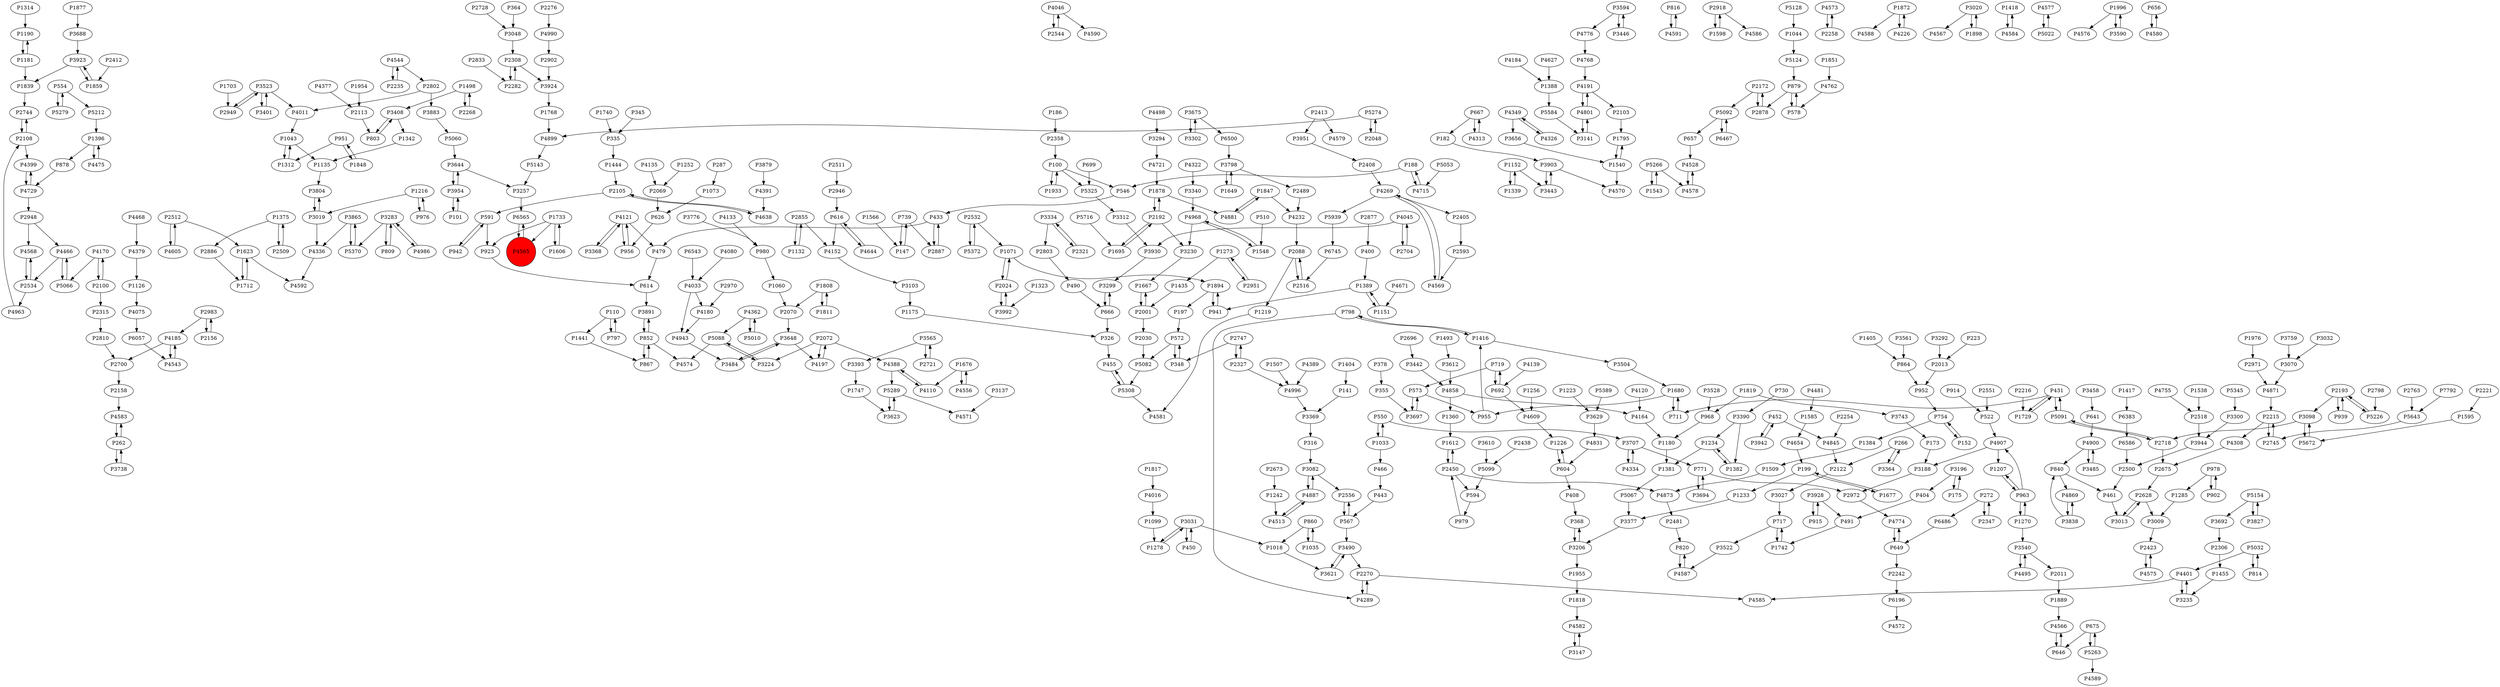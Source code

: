 digraph {
	P1190 -> P1181
	P3523 -> P2949
	P3031 -> P1278
	P6196 -> P4572
	P1043 -> P1312
	P1498 -> P3408
	P1126 -> P4075
	P3707 -> P4334
	P2971 -> P4871
	P4046 -> P2544
	P2103 -> P1795
	P591 -> P923
	P3188 -> P2972
	P4389 -> P4996
	P1712 -> P1623
	P2072 -> P4197
	P667 -> P182
	P2358 -> P100
	P816 -> P4591
	P2802 -> P3883
	P2696 -> P3442
	P3196 -> P404
	P666 -> P3299
	P2108 -> P2744
	P3031 -> P1018
	P3992 -> P2024
	P666 -> P326
	P2450 -> P4873
	P1819 -> P3743
	P3707 -> P771
	P4575 -> P2423
	P3048 -> P2308
	P1768 -> P4899
	P2327 -> P2747
	P939 -> P2193
	P4481 -> P1585
	P404 -> P491
	P951 -> P1848
	P604 -> P1226
	P2918 -> P1598
	P4776 -> P4768
	P1747 -> P3623
	P1848 -> P951
	P616 -> P4644
	P1216 -> P3019
	P2088 -> P2516
	P3838 -> P840
	P4033 -> P4180
	P4197 -> P2072
	P3082 -> P4887
	P4401 -> P4585
	P6565 -> P4565
	P5308 -> P455
	P840 -> P461
	P4399 -> P4729
	P2192 -> P3230
	P646 -> P4566
	P1219 -> P4581
	P3954 -> P101
	P2747 -> P2327
	P1676 -> P4556
	P5092 -> P657
	P3648 -> P4197
	P266 -> P3364
	P2700 -> P2158
	P4391 -> P4638
	P2534 -> P4963
	P4871 -> P2215
	P3798 -> P1649
	P2011 -> P1889
	P4729 -> P4399
	P1033 -> P466
	P4349 -> P3656
	P3408 -> P1342
	P5289 -> P3623
	P4544 -> P2802
	P2108 -> P4399
	P2763 -> P5643
	P675 -> P646
	P3302 -> P3675
	P4232 -> P2088
	P1388 -> P5584
	P3883 -> P5060
	P1894 -> P197
	P335 -> P1444
	P5128 -> P1044
	P4170 -> P2100
	P4968 -> P3230
	P4899 -> P5143
	P5643 -> P2745
	P754 -> P1384
	P798 -> P4289
	P3401 -> P3523
	P5325 -> P3312
	P1384 -> P1509
	P4801 -> P3141
	P4990 -> P2902
	P455 -> P5308
	P572 -> P5082
	P1389 -> P1151
	P1404 -> P141
	P3891 -> P852
	P550 -> P1033
	P408 -> P368
	P4715 -> P188
	P2070 -> P3648
	P1878 -> P2192
	P1894 -> P941
	P6745 -> P2516
	P4566 -> P646
	P739 -> P147
	P2072 -> P3224
	P4121 -> P479
	P1877 -> P3688
	P1339 -> P1152
	P4583 -> P262
	P567 -> P2556
	P1242 -> P4513
	P4573 -> P2258
	P490 -> P666
	P1598 -> P2918
	P1044 -> P5124
	P3504 -> P1680
	P2949 -> P3523
	P5060 -> P3644
	P1416 -> P3504
	P2423 -> P4575
	P5266 -> P1543
	P3283 -> P809
	P355 -> P3697
	P3594 -> P3446
	P1493 -> P3612
	P2886 -> P1712
	P3951 -> P2408
	P719 -> P573
	P4349 -> P4326
	P4556 -> P1676
	P2532 -> P5372
	P4845 -> P2122
	P4322 -> P3340
	P4120 -> P4164
	P1612 -> P2450
	P699 -> P5325
	P4801 -> P4191
	P914 -> P522
	P5308 -> P4581
	P3540 -> P2011
	P979 -> P2450
	P1273 -> P1435
	P3644 -> P3954
	P2306 -> P1455
	P3621 -> P3490
	P1808 -> P1811
	P3458 -> P641
	P3257 -> P6565
	P3942 -> P452
	P1872 -> P4588
	P3923 -> P1859
	P1099 -> P1278
	P867 -> P852
	P554 -> P5279
	P461 -> P3013
	P955 -> P1416
	P1071 -> P1894
	P1256 -> P4609
	P5716 -> P1695
	P1509 -> P4873
	P4269 -> P4569
	P1360 -> P1612
	P915 -> P3928
	P923 -> P614
	P864 -> P952
	P3924 -> P1768
	P1729 -> P431
	P326 -> P455
	P3594 -> P4776
	P100 -> P1933
	P2321 -> P3334
	P4226 -> P1872
	P626 -> P956
	P2105 -> P4638
	P5226 -> P2193
	P2268 -> P1498
	P1312 -> P1043
	P649 -> P2242
	P3442 -> P4858
	P2450 -> P594
	P3020 -> P4567
	P5082 -> P5308
	P3196 -> P175
	P3013 -> P2628
	P272 -> P6486
	P4644 -> P616
	P101 -> P3954
	P4544 -> P2235
	P6586 -> P2500
	P1548 -> P4968
	P3644 -> P3257
	P1396 -> P4475
	P2878 -> P2172
	P4045 -> P3930
	P3312 -> P3930
	P2512 -> P1623
	P4139 -> P692
	P3540 -> P4495
	P3688 -> P3923
	P4336 -> P4592
	P860 -> P1018
	P3103 -> P1175
	P2946 -> P616
	P2918 -> P4586
	P2948 -> P4568
	P1381 -> P5067
	P1273 -> P2951
	P4638 -> P2105
	P1018 -> P3621
	P3692 -> P2306
	P4033 -> P4943
	P4466 -> P5066
	P1223 -> P3629
	P573 -> P3697
	P1740 -> P335
	P820 -> P4587
	P2855 -> P4152
	P1933 -> P100
	P5372 -> P2532
	P1733 -> P923
	P2551 -> P522
	P5067 -> P3377
	P443 -> P567
	P141 -> P3369
	P4858 -> P1360
	P4831 -> P604
	P1234 -> P1382
	P1132 -> P2855
	P2122 -> P3027
	P3776 -> P980
	P1498 -> P2268
	P4568 -> P2534
	P1733 -> P4565
	P1418 -> P4584
	P3697 -> P573
	P4191 -> P4801
	P3490 -> P3621
	P110 -> P1441
	P1676 -> P4110
	P4963 -> P2108
	P3019 -> P4336
	P2158 -> P4583
	P2069 -> P626
	P798 -> P1416
	P5066 -> P4466
	P4289 -> P2270
	P3393 -> P1747
	P902 -> P978
	P1382 -> P1234
	P6467 -> P5092
	P1455 -> P3235
	P1680 -> P955
	P2156 -> P2983
	P2408 -> P4269
	P667 -> P4313
	P1435 -> P2001
	P4584 -> P1418
	P649 -> P4774
	P4388 -> P5289
	P4080 -> P4033
	P4313 -> P667
	P4577 -> P5022
	P1405 -> P864
	P522 -> P4907
	P2192 -> P1878
	P771 -> P2972
	P3798 -> P2489
	P4887 -> P3082
	P4362 -> P5010
	P5370 -> P3865
	P4269 -> P5939
	P5032 -> P814
	P2413 -> P4579
	P4362 -> P5088
	P1817 -> P4016
	P4986 -> P3283
	P5022 -> P4577
	P3224 -> P5088
	P4591 -> P816
	P809 -> P3283
	P4185 -> P4543
	P3283 -> P4986
	P1847 -> P4232
	P2810 -> P2700
	P2030 -> P5082
	P1733 -> P1606
	P2413 -> P3951
	P6383 -> P6586
	P3390 -> P1234
	P1566 -> P147
	P1847 -> P4881
	P2193 -> P3098
	P2113 -> P803
	P3283 -> P5370
	P3082 -> P2556
	P730 -> P3390
	P5032 -> P4401
	P4858 -> P4164
	P186 -> P2358
	P452 -> P4845
	P797 -> P110
	P616 -> P4152
	P2593 -> P4569
	P692 -> P4609
	P5091 -> P2718
	P4185 -> P2700
	P3612 -> P4858
	P771 -> P3694
	P4133 -> P980
	P3523 -> P4011
	P2072 -> P4388
	P4135 -> P2069
	P2747 -> P348
	P4609 -> P1226
	P3334 -> P2321
	P2282 -> P2308
	P5154 -> P3827
	P2105 -> P591
	P6486 -> P649
	P4495 -> P3540
	P4907 -> P3188
	P4475 -> P1396
	P3865 -> P4336
	P1396 -> P878
	P3235 -> P4401
	P3903 -> P3443
	P4869 -> P3838
	P2215 -> P2745
	P348 -> P572
	P1872 -> P4226
	P5266 -> P4578
	P4016 -> P1099
	P4401 -> P3235
	P1207 -> P963
	P2438 -> P5099
	P2532 -> P1071
	P879 -> P578
	P578 -> P879
	P942 -> P591
	P2489 -> P4232
	P572 -> P348
	P3954 -> P3644
	P3098 -> P2718
	P3944 -> P2500
	P1270 -> P3540
	P4881 -> P1847
	P1234 -> P1381
	P400 -> P1389
	P147 -> P739
	P4543 -> P4185
	P2013 -> P952
	P3928 -> P491
	P182 -> P3903
	P1060 -> P2070
	P3408 -> P803
	P3032 -> P3070
	P3031 -> P450
	P5274 -> P4899
	P2450 -> P1612
	P1314 -> P1190
	P3340 -> P4968
	P2100 -> P4170
	P2215 -> P4308
	P3879 -> P4391
	P3523 -> P3401
	P4046 -> P4590
	P2001 -> P2030
	P2172 -> P2878
	P2172 -> P5092
	P1742 -> P717
	P2833 -> P2282
	P1180 -> P1381
	P963 -> P1207
	P1851 -> P4762
	P4180 -> P4943
	P1818 -> P4582
	P431 -> P5091
	P2511 -> P2946
	P4774 -> P649
	P188 -> P546
	P2088 -> P1219
	P1954 -> P2113
	P4768 -> P4191
	P2718 -> P2675
	P4164 -> P1180
	P1819 -> P968
	P510 -> P1548
	P2216 -> P1729
	P100 -> P546
	P197 -> P572
	P4334 -> P3707
	P717 -> P3522
	P4578 -> P4528
	P573 -> P955
	P431 -> P1729
	P2983 -> P4185
	P3334 -> P2803
	P1667 -> P2001
	P1649 -> P3798
	P952 -> P754
	P5939 -> P6745
	P2500 -> P461
	P3141 -> P4801
	P1996 -> P4576
	P1252 -> P2069
	P2516 -> P2088
	P5212 -> P1396
	P4755 -> P2518
	P3230 -> P1667
	P100 -> P5325
	P5279 -> P554
	P5124 -> P879
	P188 -> P4715
	P3443 -> P3903
	P1181 -> P1839
	P3590 -> P1996
	P4377 -> P2113
	P951 -> P1312
	P4184 -> P1388
	P3206 -> P1955
	P1859 -> P3923
	P3565 -> P2721
	P1538 -> P2518
	P1035 -> P860
	P2718 -> P5091
	P3648 -> P3484
	P4900 -> P840
	P4762 -> P578
	P963 -> P4907
	P2887 -> P433
	P719 -> P692
	P3928 -> P915
	P2193 -> P939
	P1543 -> P5266
	P2802 -> P4011
	P1595 -> P5672
	P2728 -> P3048
	P2254 -> P4845
	P368 -> P3206
	P4565 -> P6565
	P1677 -> P199
	P2308 -> P2282
	P1996 -> P3590
	P554 -> P5212
	P1540 -> P4570
	P968 -> P1180
	P4468 -> P4379
	P5053 -> P4715
	P2556 -> P567
	P2534 -> P4568
	P1226 -> P604
	P1695 -> P2192
	P4045 -> P2704
	P452 -> P3942
	P3528 -> P968
	P1416 -> P798
	P852 -> P4574
	P2951 -> P1273
	P2544 -> P4046
	P3294 -> P4721
	P2512 -> P4605
	P199 -> P1233
	P3490 -> P2270
	P2744 -> P2108
	P3903 -> P4570
	P814 -> P5032
	P1703 -> P2949
	P2192 -> P1695
	P3027 -> P717
	P3827 -> P5154
	P1441 -> P867
	P4943 -> P3484
	P2798 -> P5226
	P3923 -> P1839
	P978 -> P902
	P1181 -> P1190
	P152 -> P754
	P3070 -> P4871
	P3377 -> P3206
	P3743 -> P173
	P978 -> P1285
	P3675 -> P3302
	P2405 -> P2593
	P3838 -> P4869
	P287 -> P1073
	P4326 -> P4349
	P1033 -> P550
	P2270 -> P4289
	P4873 -> P2481
	P1540 -> P1795
	P1152 -> P1339
	P546 -> P433
	P1375 -> P2509
	P878 -> P4729
	P1152 -> P3443
	P3020 -> P1898
	P2970 -> P4180
	P3610 -> P5099
	P4170 -> P5066
	P2948 -> P4466
	P4110 -> P4388
	P2877 -> P400
	P692 -> P719
	P656 -> P4580
	P2803 -> P490
	P4907 -> P1207
	P1135 -> P3804
	P5263 -> P4589
	P591 -> P942
	P567 -> P3490
	P2001 -> P1667
	P3694 -> P771
	P4379 -> P1126
	P5088 -> P4574
	P711 -> P1680
	P4582 -> P3147
	P1889 -> P4566
	P1216 -> P976
	P1795 -> P1540
	P2704 -> P4045
	P2983 -> P2156
	P2024 -> P1071
	P4627 -> P1388
	P4388 -> P4110
	P1878 -> P4881
	P2972 -> P4774
	P3098 -> P5672
	P2902 -> P3924
	P1444 -> P2105
	P879 -> P2878
	P433 -> P2887
	P1285 -> P3009
	P3299 -> P666
	P175 -> P3196
	P4513 -> P4887
	P4587 -> P820
	P1585 -> P4654
	P4191 -> P2103
	P1623 -> P4592
	P2308 -> P3924
	P491 -> P1742
	P3675 -> P6500
	P4654 -> P199
	P2855 -> P1132
	P2100 -> P2315
	P1507 -> P4996
	P1976 -> P2971
	P4996 -> P3369
	P431 -> P711
	P1233 -> P3377
	P5154 -> P3692
	P4466 -> P2534
	P5389 -> P3629
	P2242 -> P6196
	P1811 -> P1808
	P3656 -> P1540
	P4269 -> P2405
	P963 -> P1270
	P1955 -> P1818
	P4721 -> P1878
	P5099 -> P594
	P2315 -> P2810
	P614 -> P3891
	P110 -> P797
	P1270 -> P963
	P4671 -> P1151
	P3368 -> P4121
	P2721 -> P3565
	P433 -> P479
	P6543 -> P4033
	P5263 -> P675
	P1808 -> P2070
	P5092 -> P6467
	P754 -> P152
	P3865 -> P5370
	P466 -> P443
	P4121 -> P3368
	P4121 -> P956
	P2048 -> P5274
	P3206 -> P368
	P5010 -> P4362
	P3930 -> P3299
	P1151 -> P1389
	P262 -> P4583
	P173 -> P3188
	P1071 -> P2024
	P5091 -> P431
	P2193 -> P5226
	P739 -> P2887
	P3009 -> P2423
	P2628 -> P3013
	P2258 -> P4573
	P803 -> P3408
	P1375 -> P2886
	P4569 -> P4269
	P7792 -> P5643
	P1278 -> P3031
	P479 -> P614
	P272 -> P2347
	P3369 -> P316
	P3623 -> P5289
	P852 -> P867
	P1342 -> P1135
	P3484 -> P3648
	P364 -> P3048
	P1606 -> P1733
	P4075 -> P6057
	P3292 -> P2013
	P6500 -> P3798
	P3738 -> P262
	P860 -> P1035
	P266 -> P2122
	P345 -> P335
	P2347 -> P272
	P3522 -> P4587
	P2481 -> P820
	P1839 -> P2744
	P2518 -> P3944
	P2412 -> P1859
	P3147 -> P4582
	P450 -> P3031
	P3804 -> P3019
	P594 -> P979
	P3446 -> P3594
	P1417 -> P6383
	P5274 -> P2048
	P2509 -> P1375
	P980 -> P1060
	P657 -> P4528
	P4498 -> P3294
	P3561 -> P864
	P4605 -> P2512
	P199 -> P1677
	P976 -> P1216
	P1898 -> P3020
	P4152 -> P3103
	P3759 -> P3070
	P1043 -> P1135
	P2235 -> P4544
	P1175 -> P326
	P4900 -> P3485
	P2745 -> P2215
	P316 -> P3082
	P3137 -> P4571
	P5088 -> P3224
	P5289 -> P4571
	P4968 -> P1548
	P2221 -> P1595
	P5672 -> P3098
	P3565 -> P3393
	P5584 -> P3141
	P2270 -> P4585
	P3390 -> P1382
	P1389 -> P941
	P4729 -> P2948
	P1623 -> P1712
	P3019 -> P3804
	P956 -> P4121
	P2276 -> P4990
	P3629 -> P4831
	P675 -> P5263
	P550 -> P3707
	P840 -> P4869
	P604 -> P408
	P5345 -> P3300
	P2675 -> P2628
	P3364 -> P266
	P1323 -> P3992
	P4580 -> P656
	P2673 -> P1242
	P5143 -> P3257
	P3485 -> P4900
	P262 -> P3738
	P1680 -> P711
	P2327 -> P4996
	P641 -> P4900
	P717 -> P1742
	P4011 -> P1043
	P223 -> P2013
	P4887 -> P4513
	P378 -> P355
	P941 -> P1894
	P1073 -> P626
	P2024 -> P3992
	P6057 -> P4543
	P852 -> P3891
	P4528 -> P4578
	P2628 -> P3009
	P4308 -> P2675
	P3300 -> P3944
	P4565 [shape=circle]
	P4565 [style=filled]
	P4565 [fillcolor=red]
}